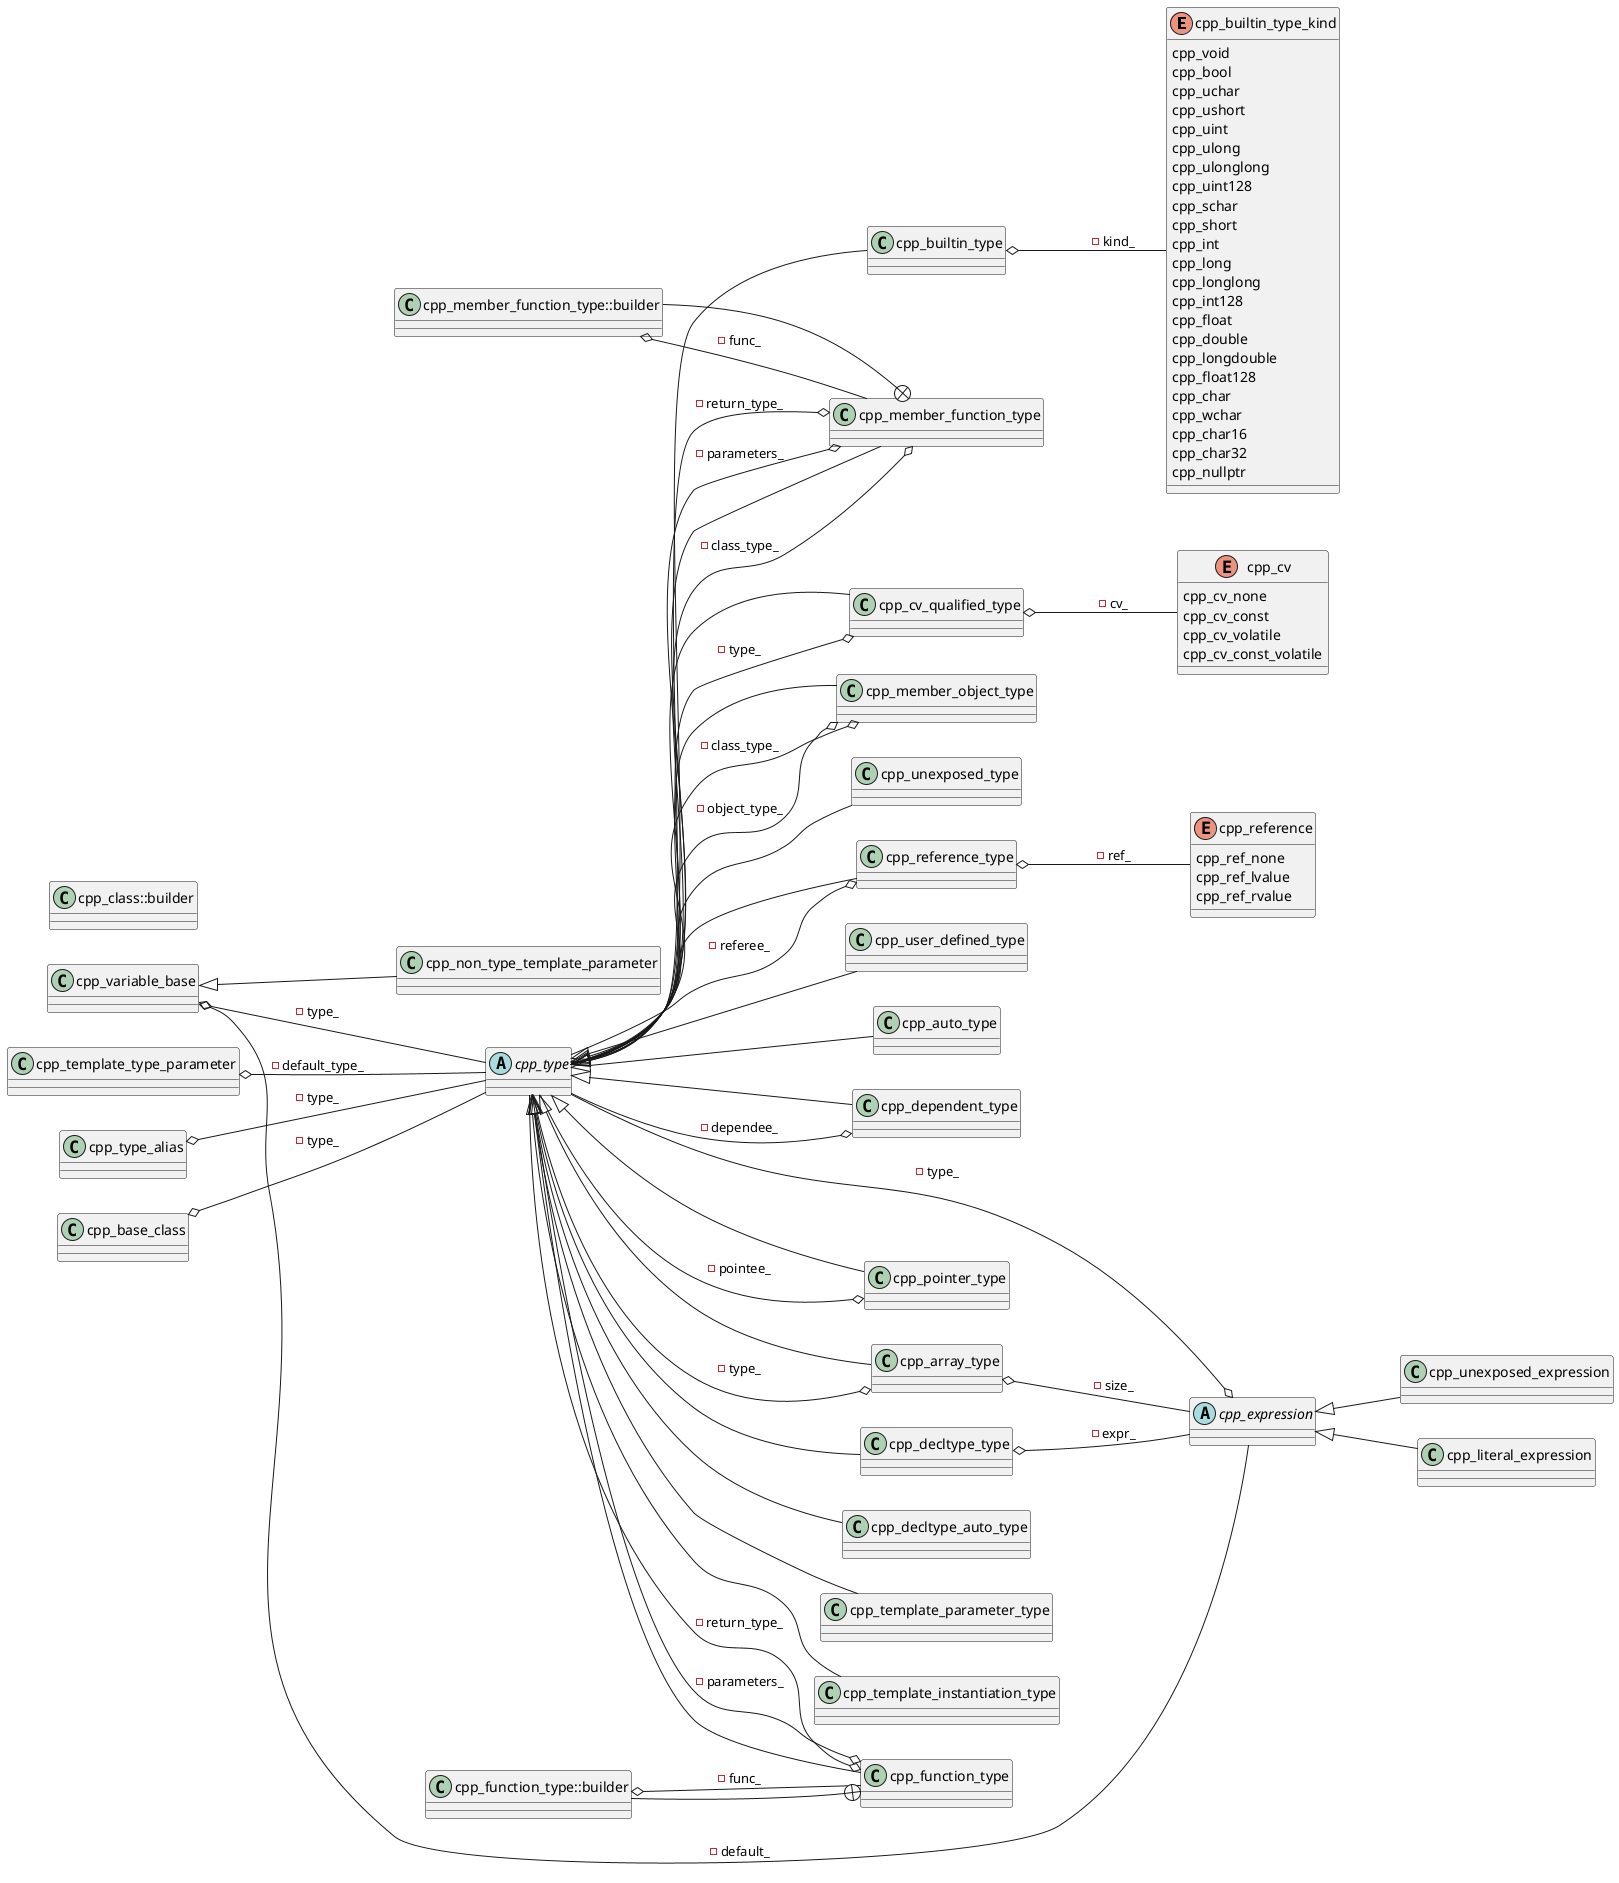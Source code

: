 @startuml
left to right direction
enum "cpp_builtin_type_kind" as C_0001887502571634469661
enum C_0001887502571634469661 [[https://github.com/foonathan/cppast/blob/f81be80b524a88533f7e5eefd96fe10dc59cc289/include/cppast/cppast_fwd.hpp#L105{cpp_builtin_type_kind}]] {
cpp_void
cpp_bool
cpp_uchar
cpp_ushort
cpp_uint
cpp_ulong
cpp_ulonglong
cpp_uint128
cpp_schar
cpp_short
cpp_int
cpp_long
cpp_longlong
cpp_int128
cpp_float
cpp_double
cpp_longdouble
cpp_float128
cpp_char
cpp_wchar
cpp_char16
cpp_char32
cpp_nullptr
}
enum "cpp_cv" as C_0000213859787504205822
enum C_0000213859787504205822 [[https://github.com/foonathan/cppast/blob/f81be80b524a88533f7e5eefd96fe10dc59cc289/include/cppast/cppast_fwd.hpp#L106{cpp_cv}]] {
cpp_cv_none
cpp_cv_const
cpp_cv_volatile
cpp_cv_const_volatile
}
enum "cpp_reference" as C_0000386439160558232350
enum C_0000386439160558232350 [[https://github.com/foonathan/cppast/blob/f81be80b524a88533f7e5eefd96fe10dc59cc289/include/cppast/cppast_fwd.hpp#L108{cpp_reference}]] {
cpp_ref_none
cpp_ref_lvalue
cpp_ref_rvalue
}
abstract "cpp_type" as C_0001585653041236922459
abstract C_0001585653041236922459 [[https://github.com/foonathan/cppast/blob/f81be80b524a88533f7e5eefd96fe10dc59cc289/include/cppast/cpp_type.hpp#L44{Base class for all C++ types.}]] {
}
class "cpp_unexposed_type" as C_0000601730303705395408
class C_0000601730303705395408 [[https://github.com/foonathan/cppast/blob/f81be80b524a88533f7e5eefd96fe10dc59cc289/include/cppast/cpp_type.hpp#L95{An unexposed [cppast::cpp_type](). This is one where no further information besides a name is available.}]] {
}
class "cpp_builtin_type" as C_0002035785082080260407
class C_0002035785082080260407 [[https://github.com/foonathan/cppast/blob/f81be80b524a88533f7e5eefd96fe10dc59cc289/include/cppast/cpp_type.hpp#L161{A builtin [cppast::cpp_type](). This is one where there is no associated [cppast::cpp_entity]().}]] {
}
class "cpp_user_defined_type" as C_0002166954434825938188
class C_0002166954434825938188 [[https://github.com/foonathan/cppast/blob/f81be80b524a88533f7e5eefd96fe10dc59cc289/include/cppast/cpp_type.hpp#L202{A user-defined [cppast::cpp_type](). It has an associated [cppast::cpp_entity]().}]] {
}
class "cpp_auto_type" as C_0001809003368459807767
class C_0001809003368459807767 [[https://github.com/foonathan/cppast/blob/f81be80b524a88533f7e5eefd96fe10dc59cc289/include/cppast/cpp_type.hpp#L230{A [cppast::cpp_type]() that isn't given but deduced by `auto`.}]] {
}
class "cpp_dependent_type" as C_0000507998479194737071
class C_0000507998479194737071 [[https://github.com/foonathan/cppast/blob/f81be80b524a88533f7e5eefd96fe10dc59cc289/include/cppast/cpp_type.hpp#L249{A [cppast::cpp_type]() that depends on another type.}]] {
}
class "cpp_cv_qualified_type" as C_0000342846994454958214
class C_0000342846994454958214 [[https://github.com/foonathan/cppast/blob/f81be80b524a88533f7e5eefd96fe10dc59cc289/include/cppast/cpp_type.hpp#L311{A [cppast::cpp_cv]() qualified [cppast::cpp_type]().}]] {
}
class "cpp_pointer_type" as C_0000861535705589766807
class C_0000861535705589766807 [[https://github.com/foonathan/cppast/blob/f81be80b524a88533f7e5eefd96fe10dc59cc289/include/cppast/cpp_type.hpp#L359{A pointer to a [cppast::cpp_type]().}]] {
}
class "cpp_reference_type" as C_0000600573949475383075
class C_0000600573949475383075 [[https://github.com/foonathan/cppast/blob/f81be80b524a88533f7e5eefd96fe10dc59cc289/include/cppast/cpp_type.hpp#L394{A reference to a [cppast::cpp_type]().}]] {
}
abstract "cpp_expression" as C_0002228471918600734475
abstract C_0002228471918600734475 [[https://github.com/foonathan/cppast/blob/f81be80b524a88533f7e5eefd96fe10dc59cc289/include/cppast/cpp_expression.hpp#L24{Base class for all C++ expressions.}]] {
}
class "cpp_unexposed_expression" as C_0000978206085606851269
class C_0000978206085606851269 [[https://github.com/foonathan/cppast/blob/f81be80b524a88533f7e5eefd96fe10dc59cc289/include/cppast/cpp_expression.hpp#L81{An unexposed [cppast::cpp_expression](). There is no further information than a string available.}]] {
}
class "cpp_literal_expression" as C_0001481645313438672561
class C_0001481645313438672561 [[https://github.com/foonathan/cppast/blob/f81be80b524a88533f7e5eefd96fe10dc59cc289/include/cppast/cpp_expression.hpp#L112{A [cppast::cpp_expression]() that is a literal.}]] {
}
class "cpp_array_type" as C_0001347498727659770075
class C_0001347498727659770075 [[https://github.com/foonathan/cppast/blob/f81be80b524a88533f7e5eefd96fe10dc59cc289/include/cppast/cpp_array_type.hpp#L13{An array of a [cppast::cpp_type]().}]] {
}
class "cpp_base_class" as C_0001513295345096619386
class C_0001513295345096619386 [[https://github.com/foonathan/cppast/blob/f81be80b524a88533f7e5eefd96fe10dc59cc289/include/cppast/cpp_class.hpp#L67{A [cppast::cpp_entity]() modelling a base class specifier.}]] {
}
class "cpp_class::builder" as C_0001640425303778365225
class C_0001640425303778365225 [[https://github.com/foonathan/cppast/blob/f81be80b524a88533f7e5eefd96fe10dc59cc289/include/cppast/cpp_class.hpp#L126{Builds a [cppast::cpp_class]().}]] {
}
class "cpp_decltype_type" as C_0001184982835175222056
class C_0001184982835175222056 [[https://github.com/foonathan/cppast/blob/f81be80b524a88533f7e5eefd96fe10dc59cc289/include/cppast/cpp_decltype_type.hpp#L13{A [cppast::cpp_type]() that isn't given but taken from an expression.}]] {
}
class "cpp_decltype_auto_type" as C_0000026248340214462662
class C_0000026248340214462662 [[https://github.com/foonathan/cppast/blob/f81be80b524a88533f7e5eefd96fe10dc59cc289/include/cppast/cpp_decltype_type.hpp#L40{A [cppast::cpp_type]() that isn't given but deduced using the `decltype` rules.}]] {
}
class "cpp_function_type" as C_0001455852309215570565
class C_0001455852309215570565 [[https://github.com/foonathan/cppast/blob/f81be80b524a88533f7e5eefd96fe10dc59cc289/include/cppast/cpp_function_type.hpp#L14{A [cppast::cpp_type]() that is a function. A function pointer is created by wrapping it in [cppast::cpp_pointer_type]().}]] {
}
class "cpp_function_type::builder" as C_0001260590280026110105
class C_0001260590280026110105 [[https://github.com/foonathan/cppast/blob/f81be80b524a88533f7e5eefd96fe10dc59cc289/include/cppast/cpp_function_type.hpp#L18{Builds a [cppast::cpp_function_type]().}]] {
}
class "cpp_member_function_type" as C_0001956941679276907326
class C_0001956941679276907326 [[https://github.com/foonathan/cppast/blob/f81be80b524a88533f7e5eefd96fe10dc59cc289/include/cppast/cpp_function_type.hpp#L87{A [cppast::cpp_type]() that is a member function. A member function with cv qualifier is created by wrapping it in [cppast::cpp_cv_qualified_type](). A member function with reference qualifier is created by wrapping it in [cppast::cpp_reference_type]()....}]] {
}
class "cpp_member_function_type::builder" as C_0000365791757426754810
class C_0000365791757426754810 [[https://github.com/foonathan/cppast/blob/f81be80b524a88533f7e5eefd96fe10dc59cc289/include/cppast/cpp_function_type.hpp#L91{Builds a [cppast::cpp_member_function_type]().}]] {
}
class "cpp_member_object_type" as C_0000603633382993980808
class C_0000603633382993980808 [[https://github.com/foonathan/cppast/blob/f81be80b524a88533f7e5eefd96fe10dc59cc289/include/cppast/cpp_function_type.hpp#L164{A [cppast::cpp_type]() that is a member object. A member object pointer is created by wrapping it in [cppast::cpp_pointer_type]().}]] {
}
class "cpp_variable_base" as C_0000184600132526931259
class C_0000184600132526931259 [[https://github.com/foonathan/cppast/blob/f81be80b524a88533f7e5eefd96fe10dc59cc289/include/cppast/cpp_variable_base.hpp#L16{Additional base class for all [cppast::cpp_entity]() modelling some kind of variable. Examples are [cppast::cpp_variable]() or [cppast::cpp_function_parameter](), or anything that is name/type/default-value triple.}]] {
}
class "cpp_template_type_parameter" as C_0001672854013158225149
class C_0001672854013158225149 [[https://github.com/foonathan/cppast/blob/f81be80b524a88533f7e5eefd96fe10dc59cc289/include/cppast/cpp_template_parameter.hpp#L47{A [cppast::cpp_entity]() modelling a C++ template type parameter.}]] {
}
class "cpp_template_parameter_type" as C_0002158322113857881673
class C_0002158322113857881673 [[https://github.com/foonathan/cppast/blob/f81be80b524a88533f7e5eefd96fe10dc59cc289/include/cppast/cpp_template_parameter.hpp#L106{A [cppast::cpp_type]() defined by a [cppast::cpp_template_type_parameter]().}]] {
}
class "cpp_non_type_template_parameter" as C_0001461284658212381765
class C_0001461284658212381765 [[https://github.com/foonathan/cppast/blob/f81be80b524a88533f7e5eefd96fe10dc59cc289/include/cppast/cpp_template_parameter.hpp#L137{A [cppast::cpp_entity]() modelling a C++ non-type template parameter.}]] {
}
class "cpp_template_instantiation_type" as C_0001009421424714355715
class C_0001009421424714355715 [[https://github.com/foonathan/cppast/blob/f81be80b524a88533f7e5eefd96fe10dc59cc289/include/cppast/cpp_template.hpp#L93{A [cppast::cpp_type]() representing an instantiation of a [cppast::cpp_template]().}]] {
}
class "cpp_type_alias" as C_0001652684387667767114
class C_0001652684387667767114 [[https://github.com/foonathan/cppast/blob/f81be80b524a88533f7e5eefd96fe10dc59cc289/include/cppast/cpp_type_alias.hpp#L14{A [cppast::cpp_entity]() modelling a type alias/typedef. \notes There is no distinction between `using` and `typedef` type aliases made in the AST.}]] {
}
C_0001585653041236922459 <|-- C_0000601730303705395408
C_0002035785082080260407 o-- C_0001887502571634469661 : -kind_
C_0001585653041236922459 <|-- C_0002035785082080260407
C_0001585653041236922459 <|-- C_0002166954434825938188
C_0001585653041236922459 <|-- C_0001809003368459807767
C_0000507998479194737071 o-- C_0001585653041236922459 : -dependee_
C_0001585653041236922459 <|-- C_0000507998479194737071
C_0000342846994454958214 o-- C_0001585653041236922459 : -type_
C_0000342846994454958214 o-- C_0000213859787504205822 : -cv_
C_0001585653041236922459 <|-- C_0000342846994454958214
C_0000861535705589766807 o-- C_0001585653041236922459 : -pointee_
C_0001585653041236922459 <|-- C_0000861535705589766807
C_0000600573949475383075 o-- C_0001585653041236922459 : -referee_
C_0000600573949475383075 o-- C_0000386439160558232350 : -ref_
C_0001585653041236922459 <|-- C_0000600573949475383075
C_0002228471918600734475 o-- C_0001585653041236922459 : -type_
C_0002228471918600734475 <|-- C_0000978206085606851269
C_0002228471918600734475 <|-- C_0001481645313438672561
C_0001347498727659770075 o-- C_0001585653041236922459 : -type_
C_0001347498727659770075 o-- C_0002228471918600734475 : -size_
C_0001585653041236922459 <|-- C_0001347498727659770075
C_0001513295345096619386 o-- C_0001585653041236922459 : -type_
C_0001184982835175222056 o-- C_0002228471918600734475 : -expr_
C_0001585653041236922459 <|-- C_0001184982835175222056
C_0001585653041236922459 <|-- C_0000026248340214462662
C_0001455852309215570565 o-- C_0001585653041236922459 : -return_type_
C_0001455852309215570565 o-- C_0001585653041236922459 : -parameters_
C_0001585653041236922459 <|-- C_0001455852309215570565
C_0001260590280026110105 o-- C_0001455852309215570565 : -func_
C_0001260590280026110105 --+ C_0001455852309215570565
C_0001956941679276907326 o-- C_0001585653041236922459 : -class_type_
C_0001956941679276907326 o-- C_0001585653041236922459 : -return_type_
C_0001956941679276907326 o-- C_0001585653041236922459 : -parameters_
C_0001585653041236922459 <|-- C_0001956941679276907326
C_0000365791757426754810 o-- C_0001956941679276907326 : -func_
C_0000365791757426754810 --+ C_0001956941679276907326
C_0000603633382993980808 o-- C_0001585653041236922459 : -class_type_
C_0000603633382993980808 o-- C_0001585653041236922459 : -object_type_
C_0001585653041236922459 <|-- C_0000603633382993980808
C_0000184600132526931259 o-- C_0001585653041236922459 : -type_
C_0000184600132526931259 o-- C_0002228471918600734475 : -default_
C_0001672854013158225149 o-- C_0001585653041236922459 : -default_type_
C_0001585653041236922459 <|-- C_0002158322113857881673
C_0000184600132526931259 <|-- C_0001461284658212381765
C_0001585653041236922459 <|-- C_0001009421424714355715
C_0001652684387667767114 o-- C_0001585653041236922459 : -type_
@enduml

